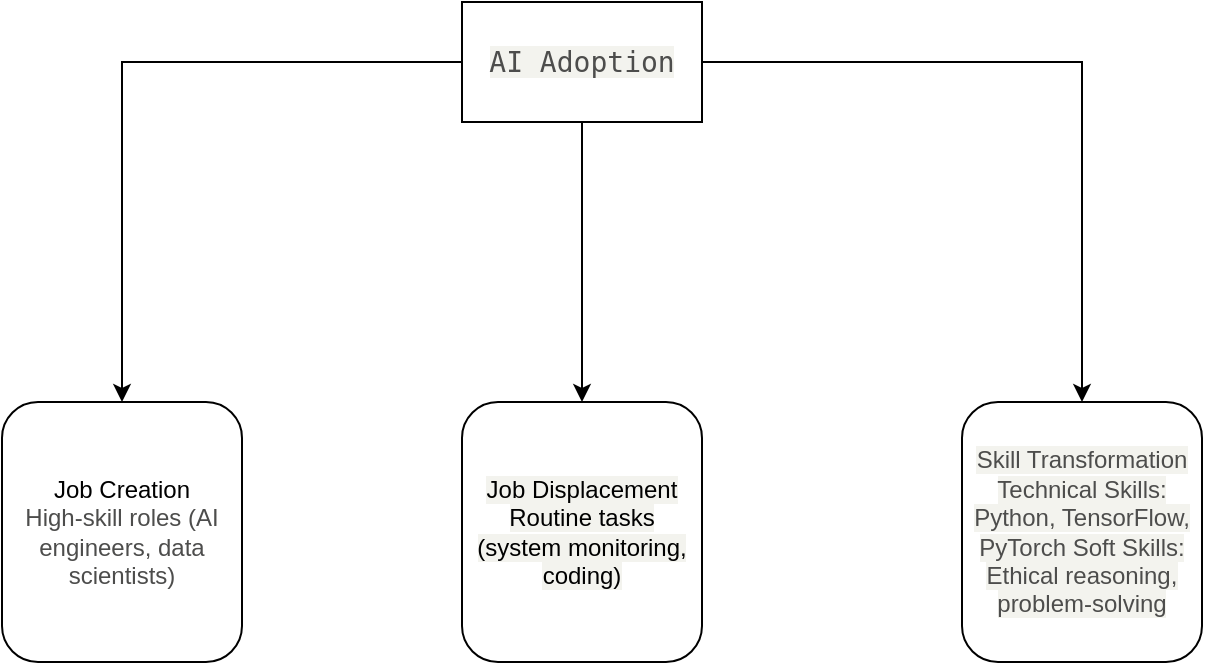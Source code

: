 <mxfile version="26.1.0">
  <diagram name="Page-1" id="IacC8B9xrQO_xWNSlJZE">
    <mxGraphModel dx="1434" dy="738" grid="1" gridSize="10" guides="1" tooltips="1" connect="1" arrows="1" fold="1" page="1" pageScale="1" pageWidth="850" pageHeight="1100" math="0" shadow="0">
      <root>
        <mxCell id="0" />
        <mxCell id="1" parent="0" />
        <mxCell id="oJzM18fqf7PEKHZ5dN-U-2" value="&lt;span style=&quot;color: rgb(77, 77, 76); font-family: berkeleyMono, &amp;quot;berkeleyMono Fallback&amp;quot;, ui-monospace, SFMono-Regular, monospace; font-size: 14px; text-align: right; white-space-collapse: preserve; background-color: oklch(0.963 0.007 106.523);&quot;&gt;AI Adoption&lt;/span&gt;" style="rounded=0;whiteSpace=wrap;html=1;" vertex="1" parent="1">
          <mxGeometry x="350" y="80" width="120" height="60" as="geometry" />
        </mxCell>
        <mxCell id="oJzM18fqf7PEKHZ5dN-U-3" value="&lt;span style=&quot;text-align: right; color: rgb(77, 77, 76); background-color: oklch(0.963 0.007 106.523);&quot;&gt;Skill Transformation &lt;/span&gt;&lt;span style=&quot;text-align: right; color: rgb(77, 77, 76); background-color: oklch(0.963 0.007 106.523);&quot;&gt;Technical Skills: Python, TensorFlow, PyTorch  &lt;/span&gt;&lt;span style=&quot;text-align: right; color: rgb(77, 77, 76); background-color: oklch(0.963 0.007 106.523);&quot;&gt;Soft Skills: Ethical reasoning, problem-solving  &lt;/span&gt;" style="rounded=1;whiteSpace=wrap;html=1;" vertex="1" parent="1">
          <mxGeometry x="600" y="280" width="120" height="130" as="geometry" />
        </mxCell>
        <mxCell id="oJzM18fqf7PEKHZ5dN-U-4" value="&lt;span&gt;&lt;font style=&quot;color: rgb(0, 0, 0);&quot;&gt;&lt;span style=&quot;text-align: right; background-color: oklch(0.963 0.007 106.523);&quot;&gt;Job Displacement &lt;/span&gt;&lt;span style=&quot;text-align: right; background-color: oklch(0.963 0.007 106.523);&quot;&gt;Routine tasks (system monitoring, coding)&lt;/span&gt;&lt;/font&gt;&lt;/span&gt;" style="rounded=1;whiteSpace=wrap;html=1;" vertex="1" parent="1">
          <mxGeometry x="350" y="280" width="120" height="130" as="geometry" />
        </mxCell>
        <mxCell id="oJzM18fqf7PEKHZ5dN-U-5" value="&lt;span style=&quot;text-align: right; background-color: light-dark(#ffffff, var(--ge-dark-color, #121212));&quot;&gt;&lt;font style=&quot;color: rgb(0, 0, 0);&quot;&gt;Job Creation&lt;/font&gt;&lt;/span&gt;&lt;div&gt;&lt;font style=&quot;background-color: light-dark(#ffffff, var(--ge-dark-color, #121212)); color: rgb(0, 0, 0);&quot;&gt;&lt;span style=&quot;text-align: right; color: rgb(77, 77, 76);&quot;&gt;&lt;/span&gt;&lt;span style=&quot;text-align: right; color: rgb(77, 77, 76);&quot;&gt;High-skill roles (AI engineers, data scientists)&lt;/span&gt;&lt;/font&gt;&lt;/div&gt;" style="rounded=1;whiteSpace=wrap;html=1;" vertex="1" parent="1">
          <mxGeometry x="120" y="280" width="120" height="130" as="geometry" />
        </mxCell>
        <mxCell id="oJzM18fqf7PEKHZ5dN-U-6" value="" style="endArrow=classic;html=1;rounded=0;exitX=0;exitY=0.5;exitDx=0;exitDy=0;entryX=0.5;entryY=0;entryDx=0;entryDy=0;" edge="1" parent="1" source="oJzM18fqf7PEKHZ5dN-U-2" target="oJzM18fqf7PEKHZ5dN-U-5">
          <mxGeometry width="50" height="50" relative="1" as="geometry">
            <mxPoint x="400" y="410" as="sourcePoint" />
            <mxPoint x="170" y="190" as="targetPoint" />
            <Array as="points">
              <mxPoint x="180" y="110" />
            </Array>
          </mxGeometry>
        </mxCell>
        <mxCell id="oJzM18fqf7PEKHZ5dN-U-7" value="" style="endArrow=classic;html=1;rounded=0;exitX=0.5;exitY=1;exitDx=0;exitDy=0;" edge="1" parent="1" source="oJzM18fqf7PEKHZ5dN-U-2" target="oJzM18fqf7PEKHZ5dN-U-4">
          <mxGeometry width="50" height="50" relative="1" as="geometry">
            <mxPoint x="400" y="410" as="sourcePoint" />
            <mxPoint x="450" y="360" as="targetPoint" />
          </mxGeometry>
        </mxCell>
        <mxCell id="oJzM18fqf7PEKHZ5dN-U-8" value="" style="endArrow=classic;html=1;rounded=0;exitX=1;exitY=0.5;exitDx=0;exitDy=0;entryX=0.5;entryY=0;entryDx=0;entryDy=0;" edge="1" parent="1" source="oJzM18fqf7PEKHZ5dN-U-2" target="oJzM18fqf7PEKHZ5dN-U-3">
          <mxGeometry width="50" height="50" relative="1" as="geometry">
            <mxPoint x="400" y="410" as="sourcePoint" />
            <mxPoint x="450" y="360" as="targetPoint" />
            <Array as="points">
              <mxPoint x="660" y="110" />
            </Array>
          </mxGeometry>
        </mxCell>
      </root>
    </mxGraphModel>
  </diagram>
</mxfile>
